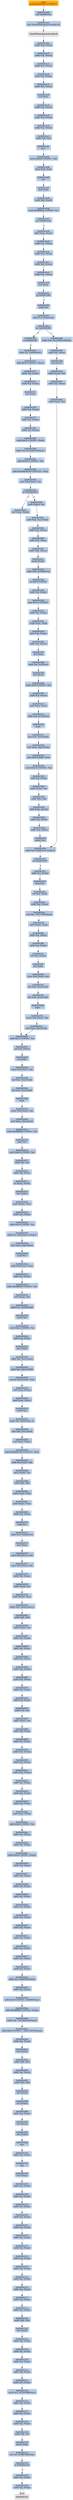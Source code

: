digraph G {
node[shape=rectangle,style=filled,fillcolor=lightsteelblue,color=lightsteelblue]
bgcolor="transparent"
a0x00401eb4pushl_0x40260cUINT32[label="start\npushl $0x40260c<UINT32>",color="lightgrey",fillcolor="orange"];
a0x00401eb9call_0x00401eac[label="0x00401eb9\ncall 0x00401eac"];
a0x00401eacjmp_ThunRTMain_msvbvm60_dll[label="0x00401eac\njmp ThunRTMain@msvbvm60.dll"];
ThunRTMain_msvbvm60_dll[label="ThunRTMain@msvbvm60.dll",color="lightgrey",fillcolor="lightgrey"];
a0x00401ebeaddb_al_eax_[label="0x00401ebe\naddb %al, (%eax)"];
a0x00401ec0addb_al_eax_[label="0x00401ec0\naddb %al, (%eax)"];
a0x00401ec2addb_al_eax_[label="0x00401ec2\naddb %al, (%eax)"];
a0x00401ec4xorb_al_eax_[label="0x00401ec4\nxorb %al, (%eax)"];
a0x00401ec6addb_al_eax_[label="0x00401ec6\naddb %al, (%eax)"];
a0x00401ec8incl_eax[label="0x00401ec8\nincl %eax"];
a0x00401ec9addb_al_eax_[label="0x00401ec9\naddb %al, (%eax)"];
a0x00401ecbaddb_al_eax_[label="0x00401ecb\naddb %al, (%eax)"];
a0x00401ecdaddb_al_eax_[label="0x00401ecd\naddb %al, (%eax)"];
a0x00401ecfaddb_dl_ah[label="0x00401ecf\naddb %dl, %ah"];
a0x00401ed1int3_[label="0x00401ed1\nint3 "];
a0x00401ed2movb_0x49UINT8_dh[label="0x00401ed2\nmovb $0x49<UINT8>, %dh"];
a0x00401ed4fmul_st0_st0[label="0x00401ed4\nfmul %st0, %st0"];
a0x00401ed6std_[label="0x00401ed6\nstd "];
a0x00401ed7decl_ebx[label="0x00401ed7\ndecl %ebx"];
a0x00401ed8testb_bl_edi_[label="0x00401ed8\ntestb %bl, (%edi)"];
a0x00401edamovb_0xffffffcbUINT8_cl[label="0x00401eda\nmovb $0xffffffcb<UINT8>, %cl"];
a0x00401edcjae_0x00401ee6[label="0x00401edc\njae 0x00401ee6"];
a0x00401ee6addl_eax_eax_[label="0x00401ee6\naddl %eax, (%eax)"];
a0x00401ee8addb_al_eax_[label="0x00401ee8\naddb %al, (%eax)"];
a0x00401eeaaddb_al_eax_[label="0x00401eea\naddb %al, (%eax)"];
a0x00401eecaddb_al_eax_[label="0x00401eec\naddb %al, (%eax)"];
a0x00401eeeaddb_al_eax_[label="0x00401eee\naddb %al, (%eax)"];
a0x00401ef0incl_ebx[label="0x00401ef0\nincl %ebx"];
a0x00401ef1jp_0x00401f66[label="0x00401ef1\njp 0x00401f66"];
a0x00401f66popl_es[label="0x00401f66\npopl %es"];
a0x00401f67addb_cl_0x6aeax_[label="0x00401f67\naddb %cl, 0x6a(%eax)"];
a0x00401f6ajns_0x00401fd0[label="0x00401f6a\njns 0x00401fd0"];
a0x00401f6cje_0x00401fd5[label="0x00401f6c\nje 0x00401fd5"];
a0x00401fd0addb_ch_0x120fd21beax_[label="0x00401fd0\naddb %ch, 0x120fd21b(%eax)"];
a0x00401fd6addb_al_eax_[label="0x00401fd6\naddb %al, (%eax)"];
a0x00401fd8incl_ecx_[label="0x00401fd8\nincl (%ecx)"];
a0x00401fdasbbb_eax__al[label="0x00401fda\nsbbb (%eax), %al"];
a0x00401fdcaddb_al_eax_[label="0x00401fdc\naddb %al, (%eax)"];
a0x00401fdeaddb_esi__al[label="0x00401fde\naddb (%esi), %al"];
a0x00401fe0addb_dl_0x6decxebp2_[label="0x00401fe0\naddb %dl, 0x6d(%ecx,%ebp,2)"];
a0x00401fe4jb_0x00402018[label="0x00401fe4\njb 0x00402018"];
a0x00401fe7addb_cl_ebx_[label="0x00401fe7\naddb %cl, (%ebx)"];
a0x00401fe9popl_es[label="0x00401fe9\npopl %es"];
a0x00401feaorb_al_edi_[label="0x00401fea\norb %al, (%edi)"];
a0x00401fecaddb_al_eax_[label="0x00401fec\naddb %al, (%eax)"];
a0x00401feeorb_bl__16777203eax_[label="0x00401fee\norb %bl, -16777203(%eax)"];
a0x00401ff4addl_edx__ebp[label="0x00401ff4\naddl (%edx), %ebp"];
a0x00401ff6addb_al_eax_[label="0x00401ff6\naddb %al, (%eax)"];
a0x00401ff8addb_al_ebx_[label="0x00401ff8\naddb %al, (%ebx)"];
a0x00401ffaorb_al_eax_[label="0x00401ffa\norb %al, (%eax)"];
a0x00401ffcincl_ebx[label="0x00401ffc\nincl %ebx"];
a0x00401ffdoutsl_ds_esi__dx[label="0x00401ffd\noutsl %ds:(%esi), %dx"];
a0x00401ffeinsl_dx_es_edi_[label="0x00401ffe\ninsl %dx, %es:(%edi)"];
a0x00401fffinsl_dx_es_edi_[label="0x00401fff\ninsl %dx, %es:(%edi)"];
a0x00402000popa_[label="0x00402000\npopa "];
a0x00402001outsb_ds_esi__dx[label="0x00402001\noutsb %ds:(%esi), %dx"];
a0x00402002xorl_eax_fs_eax_[label="0x00402002\nxorl %eax, %fs:(%eax)"];
a0x00402005addb_0x1UINT8_al[label="0x00402005\naddb $0x1<UINT8>, %al"];
a0x00402007orb_al_eax_[label="0x00402007\norb %al, (%eax)"];
a0x00402009incl_ebx[label="0x00402009\nincl %ebx"];
a0x0040200aoutsl_ds_esi__dx[label="0x0040200a\noutsl %ds:(%esi), %dx"];
a0x0040200binsl_dx_es_edi_[label="0x0040200b\ninsl %dx, %es:(%edi)"];
a0x0040200cinsl_dx_es_edi_[label="0x0040200c\ninsl %dx, %es:(%edi)"];
a0x0040200dpopa_[label="0x0040200d\npopa "];
a0x0040200eoutsb_ds_esi__dx[label="0x0040200e\noutsb %ds:(%esi), %dx"];
a0x0040200fxorl_eax_fs_eax_[label="0x0040200f\nxorl %eax, %fs:(%eax)"];
a0x00402012addb_0xffffff80UINT8_al[label="0x00402012\naddb $0xffffff80<UINT8>, %al"];
a0x00402014popl_es[label="0x00402014\npopl %es"];
a0x00402015movb_0x4UINT8_al[label="0x00402015\nmovb $0x4<UINT8>, %al"];
a0x00402017addb_bl_al[label="0x00402017\naddb %bl, %al"];
a0x0040201aaddb_dl_ecx_[label="0x0040201a\naddb %dl, (%ecx)"];
a0x0040201corl_eax_eax_[label="0x0040201c\norl %eax, (%eax)"];
a0x0040201eincl_ebx_[label="0x0040201e\nincl (%ebx)"];
a0x00402020andl_eax__eax[label="0x00402020\nandl (%eax), %eax"];
a0x00402022addb_al_eax_[label="0x00402022\naddb %al, (%eax)"];
a0x00402024addb_0x5UINT8_al[label="0x00402024\naddb $0x5<UINT8>, %al"];
a0x00402026addb_cl_0x6eecxebp2_[label="0x00402026\naddb %cl, 0x6e(%ecx,%ebp,2)"];
a0x0040202axorl_eax_gs_eax_[label="0x0040202a\nxorl %eax, %gs:(%eax)"];
a0x0040202dpopl_ss[label="0x0040202d\npopl %ss"];
a0x0040202eaddl_0xbeax__eax[label="0x0040202e\naddl 0xb(%eax), %eax"];
a0x00402031addb_al_eax_[label="0x00402031\naddb %al, (%eax)"];
a0x00402033addb_0xffffffc8UINT8_al[label="0x00402033\naddb $0xffffffc8<UINT8>, %al"];
a0x00402035orb_eax__al[label="0x00402035\norb (%eax), %al"];
a0x00402037addb_al_0x00000e88[label="0x00402037\naddb %al, 0x00000e88"];
a0x0040203dpushl_es[label="0x0040203d\npushl %es"];
a0x0040203etestb_0xcUINT8_al[label="0x0040203e\ntestb $0xc<UINT8>, %al"];
a0x00402040addb_al_eax_[label="0x00402040\naddb %al, (%eax)"];
a0x00402042incl_ebx_[label="0x00402042\nincl (%ebx)"];
a0x00402044addb_al_es_eax_[label="0x00402044\naddb %al, %es:(%eax)"];
a0x00402047addb_al_0x614c0006[label="0x00402047\naddb %al, 0x614c0006"];
a0x0040204dboundl_0x6cebp__esp[label="0x0040204d\nboundl 0x6c(%ebp), %esp"];
a0x00402050xorl_eax_eax_[label="0x00402050\nxorl %eax, (%eax)"];
a0x00402052addl_eax_ecx_[label="0x00402052\naddl %eax, (%ecx)"];
a0x00402054pushl_es[label="0x00402054\npushl %es"];
a0x00402055addb_cl_0x62ecx2_[label="0x00402055\naddb %cl, 0x62(%ecx,,2)"];
a0x00402059insb_dx_es_edi_[label="0x00402059\ninsb %dx, %es:(%edi)"];
a0x0040205bxorl_eax_eax_[label="0x0040205b\nxorl %eax, (%eax)"];
a0x0040205daddl_0x9d80ca8UINT32_eax[label="0x0040205d\naddl $0x9d80ca8<UINT32>, %eax"];
a0x00402062addb_0x1edi__dh[label="0x00402062\naddb 0x1(%edi), %dh"];
a0x00402066adcb_edx__cl[label="0x00402066\nadcb (%edx), %cl"];
a0x00402068addb_bh_bh[label="0x00402068\naddb %bh, %bh"];
a0x0040206aaddl_edi__esp[label="0x0040206a\naddl (%edi), %esp"];
a0x0040206caddl_eax__eax[label="0x0040206c\naddl (%eax), %eax"];
a0x0040206eaddb_al_esi_[label="0x0040206e\naddb %al, (%esi)"];
a0x00402070popl_es[label="0x00402070\npopl %es"];
a0x00402071addb_ch_0x6decx_[label="0x00402071\naddb %ch, 0x6d(%ecx)"];
a0x00402074decl_esp[label="0x00402074\ndecl %esp"];
a0x00402076outsl_ds_esi__dx[label="0x00402076\noutsl %ds:(%esi), %dx"];
a0x00402077outsl_ds_esi__dx[label="0x00402077\noutsl %ds:(%esi), %dx"];
a0x00402079addb_bl_eax_[label="0x00402079\naddb %bl, (%eax)"];
a0x0040207baddb_esi__al[label="0x0040207b\naddb (%esi), %al"];
a0x0040207daddl_eax__eax[label="0x0040207d\naddl (%eax), %eax"];
a0x0040207faddb_ch_espesi2_[label="0x0040207f\naddb %ch, (%esp,%esi,2)"];
a0x00402083addb_bh_dh[label="0x00402083\naddb %bh, %dh"];
a0x00402085addb_eax__al[label="0x00402085\naddb (%eax), %al"];
a0x00402087addb_al_eax_[label="0x00402087\naddb %al, (%eax)"];
a0x00402089addb_al_ecx_[label="0x00402089\naddb %al, (%ecx)"];
a0x0040208baddb_al_ecx_[label="0x0040208b\naddb %al, (%ecx)"];
a0x0040208daddb_ah_eax_[label="0x0040208d\naddb %ah, (%eax)"];
a0x0040208fandb_dl_eax_[label="0x0040208f\nandb %dl, (%eax)"];
a0x00402091addb_al_eax_[label="0x00402091\naddb %al, (%eax)"];
a0x00402093addb_al_eax_[label="0x00402093\naddb %al, (%eax)"];
a0x00402095addb_ch_al[label="0x00402095\naddb %ch, %al"];
a0x00402097addb_eax__al[label="0x00402097\naddb (%eax), %al"];
a0x00402099addb_dl_esi_[label="0x00402099\naddb %dl, (%esi)"];
a0x0040209baddb_al_eax_[label="0x0040209b\naddb %al, (%eax)"];
a0x0040209daddb_ch_eax_[label="0x0040209d\naddb %ch, (%eax)"];
a0x0040209faddb_al_eax_[label="0x0040209f\naddb %al, (%eax)"];
a0x004020a1addb_ah_eax_[label="0x004020a1\naddb %ah, (%eax)"];
a0x004020a3addb_al_eax_[label="0x004020a3\naddb %al, (%eax)"];
a0x004020a5addb_al_eax_[label="0x004020a5\naddb %al, (%eax)"];
a0x004020a8addb_al_eax_[label="0x004020a8\naddb %al, (%eax)"];
a0x004020aaaddl_eax_eax_[label="0x004020aa\naddl %eax, (%eax)"];
a0x004020acaddb_0x0UINT8_al[label="0x004020ac\naddb $0x0<UINT8>, %al"];
a0x004020aeaddb_al_eax_[label="0x004020ae\naddb %al, (%eax)"];
a0x004020b0addb_al_eax_[label="0x004020b0\naddb %al, (%eax)"];
a0x004020b2addb_0x0UINT8_edx_[label="0x004020b2\naddb $0x0<UINT8>, (%edx)"];
a0x004020b5addb_al_eax_[label="0x004020b5\naddb %al, (%eax)"];
a0x004020b7addb_al_eax_[label="0x004020b7\naddb %al, (%eax)"];
a0x004020b9addb_al_eax_[label="0x004020b9\naddb %al, (%eax)"];
a0x004020bbaddb_al_eax_[label="0x004020bb\naddb %al, (%eax)"];
a0x004020bdaddb_al_eax_[label="0x004020bd\naddb %al, (%eax)"];
a0x004020bfaddb_al_eax_[label="0x004020bf\naddb %al, (%eax)"];
a0x004020c1addb_al_eax_[label="0x004020c1\naddb %al, (%eax)"];
a0x004020c3addb_al_eax_[label="0x004020c3\naddb %al, (%eax)"];
a0x004020c5addb_al_eax_[label="0x004020c5\naddb %al, (%eax)"];
a0x004020c7addb_al_eax_[label="0x004020c7\naddb %al, (%eax)"];
a0x004020c9addb_al_eax_[label="0x004020c9\naddb %al, (%eax)"];
a0x004020cbaddb_al_0x800000eax_[label="0x004020cb\naddb %al, 0x800000(%eax)"];
a0x004020d1addb_al_eax_[label="0x004020d1\naddb %al, (%eax)"];
a0x004020d3addb_0x0UINT8_0x8000eax_[label="0x004020d3\naddb $0x0<UINT8>, 0x8000(%eax)"];
a0x004020daaddb_0xffffff80UINT8_eax_[label="0x004020da\naddb $0xffffff80<UINT8>, (%eax)"];
a0x004020ddaddb_al__2147483520eax_[label="0x004020dd\naddb %al, -2147483520(%eax)"];
a0x004020e3addb_0x0UINT8__1061109760eax_[label="0x004020e3\naddb $0x0<UINT8>, -1061109760(%eax)"];
a0x004020eaaddb_al_eax_[label="0x004020ea\naddb %al, (%eax)"];
a0x004020ecincl_eax_[label="0x004020ec\nincl (%eax)"];
a0x004020eeaddb_bh_bh[label="0x004020ee\naddb %bh, %bh"];
a0x004020f0addb_al_eax_[label="0x004020f0\naddb %al, (%eax)"];
a0x004020f2addb_bh_bh[label="0x004020f2\naddb %bh, %bh"];
a0x004020f4incl_eax_[label="0x004020f4\nincl (%eax)"];
a0x004020f6incl_eax_[label="0x004020f6\nincl (%eax)"];
a0x004020f8addb_al_eax_[label="0x004020f8\naddb %al, (%eax)"];
a0x004020faincl_eax_[label="0x004020fa\nincl (%eax)"];
a0x004020fcincl_eax_[label="0x004020fc\nincl (%eax)"];
a0x004020fenop_[label="0x004020fe\nnop "];
a0x00402100addb_al_eax_[label="0x00402100\naddb %al, (%eax)"];
a0x00402102nop_[label="0x00402102\nnop "];
a0x00402104incl_eax_[label="0x00402104\nincl (%eax)"];
a0x00402106addb_al_eax_[label="0x00402106\naddb %al, (%eax)"];
a0x00402108addb_al_eax_[label="0x00402108\naddb %al, (%eax)"];
a0x0040210aaddb_al_eax_[label="0x0040210a\naddb %al, (%eax)"];
a0x0040210caddb_al_eax_[label="0x0040210c\naddb %al, (%eax)"];
a0x0040210eaddb_al_eax_[label="0x0040210e\naddb %al, (%eax)"];
a0x00402110addb_al_eax_[label="0x00402110\naddb %al, (%eax)"];
a0x00402112addb_al_eax_[label="0x00402112\naddb %al, (%eax)"];
a0x00402114addb_al_eax_[label="0x00402114\naddb %al, (%eax)"];
a0x00402116addb_al_eax_[label="0x00402116\naddb %al, (%eax)"];
a0x00402118addb_al_eax_[label="0x00402118\naddb %al, (%eax)"];
a0x0040211aaddb_al_eax_[label="0x0040211a\naddb %al, (%eax)"];
a0x0040211caddb_al_eax_[label="0x0040211c\naddb %al, (%eax)"];
a0x0040211eaddb_al_eax_[label="0x0040211e\naddb %al, (%eax)"];
a0x00402120addb_bh_bh[label="0x00402120\naddb %bh, %bh"];
a0x00402122incl_edi_[label="0x00402122\nincl (%edi)"];
a0x00402124addb_al_eax_[label="0x00402124\naddb %al, (%eax)"];
a0x00402126addb_al_eax_[label="0x00402126\naddb %al, (%eax)"];
a0x00402128addb_al_eax_[label="0x00402128\naddb %al, (%eax)"];
a0x0040212aaddb_al_eax_[label="0x0040212a\naddb %al, (%eax)"];
a0x0040212caddb_dl_eax_[label="0x0040212c\naddb %dl, (%eax)"];
a0x0040212fmovb_cl_0x7007ffffeax_[label="0x0040212f\nmovb %cl, 0x7007ffff(%eax)"];
a0x00402135addb_al_eax_[label="0x00402135\naddb %al, (%eax)"];
a0x00402137addb_al_eax_[label="0x00402137\naddb %al, (%eax)"];
a0x00402139addb_al_eax_[label="0x00402139\naddb %al, (%eax)"];
a0x0040213baddb_dl_al[label="0x0040213b\naddb %dl, %al"];
a0x0040213dpushl_ebp[label="0x0040213d\npushl %ebp"];
a0x0040213eorb_cl_0x7ff8788eax_[label="0x0040213e\norb %cl, 0x7ff8788(%eax)"];
a0x00402144ja_0x00402146[label="0x00402144\nja 0x00402146"];
a0x00402146addb_al_eax_[label="0x00402146\naddb %al, (%eax)"];
a0x00402148addb_al_eax_[label="0x00402148\naddb %al, (%eax)"];
a0x0040214a[label="0x0040214a",color="lightgrey",fillcolor="lightgrey"];
a0x00401f6eaddb_cl_0x00000503[label="0x00401f6e\naddb %cl, 0x00000503"];
a0x00401f75sbbb_0x0UINT8_ecx_[label="0x00401f75\nsbbb $0x0<UINT8>, (%ecx)"];
a0x00401f78addb_al_eax_[label="0x00401f78\naddb %al, (%eax)"];
a0x00401f7aaddb_al_eax_[label="0x00401f7a\naddb %al, (%eax)"];
a0x00401f7cincl_eax[label="0x00401f7c\nincl %eax"];
a0x00401f7daddb_al_eax_[label="0x00401f7d\naddb %al, (%eax)"];
a0x00401f7faddb_al_eax_[label="0x00401f7f\naddb %al, (%eax)"];
a0x00401f81addb_al_eax_[label="0x00401f81\naddb %al, (%eax)"];
a0x00401f83cmpb_0x0UINT8_edi_[label="0x00401f83\ncmpb $0x0<UINT8>, (%edi)"];
a0x00401f86addb_al_0x1b00633feax_[label="0x00401f86\naddb %al, 0x1b00633f(%eax)"];
a0x00401f8caddb_0x22UINT8_al[label="0x00401f8c\naddb $0x22<UINT8>, %al"];
a0x00401f8eaddl_0x46000524UINT32_eax[label="0x00401f8e\naddl $0x46000524<UINT32>, %eax"];
a0x00401f93outsl_ds_esi__dx[label="0x00401f93\noutsl %ds:(%esi), %dx"];
a0x00401f94jb_0x00402003[label="0x00401f94\njb 0x00402003"];
a0x00401f96xorb_eax__al[label="0x00401f96\nxorb (%eax), %al"];
a0x00402003xorl_eax_eax_[label="0x00402003\nxorl %eax, (%eax)"];
a0x0040214a[label="0x0040214a",color="lightgrey",fillcolor="lightgrey"];
a0x00401f98addb_ah_es_edi_[label="0x00401f98\naddb %ah, %es:(%edi)"];
a0x00401f9baddb_ch_eax_[label="0x00401f9b\naddb %ch, (%eax)"];
a0x00401f9daddb_ch_esi_[label="0x00401f9d\naddb %ch, (%esi)"];
a0x00401f9faddb_dh_ecx_[label="0x00401f9f\naddb %dh, (%ecx)"];
a0x00401fa1pushl_edx_[label="0x00401fa1\npushl (%edx)"];
a0x00401fa3addb_dh_0x0000014a[label="0x00401fa3\naddb %dh, 0x0000014a"];
a0x00401fa9int_0x5UINT8[label="0x00401fa9\nint $0x5<UINT8>"];
a0x00401fabaddb_al_eax_[label="0x00401fab\naddb %al, (%eax)"];
a0x00401fadaam_0x1cUINT8[label="0x00401fad\naam $0x1c<UINT8>"];
a0x00401fafaddb_al_eax_[label="0x00401faf\naddb %al, (%eax)"];
a0x00401fb1xchgl_eax_ebp[label="0x00401fb1\nxchgl %eax, %ebp"];
a0x00401fb2adcb_al_eax_[label="0x00401fb2\nadcb %al, (%eax)"];
a0x00401fb4addb_al_ecx_[label="0x00401fb4\naddb %al, (%ecx)"];
a0x00401fb7incl_esp[label="0x00401fb7\nincl %esp"];
a0x00401fb8addb_al_0x2esi_[label="0x00401fb8\naddb %al, 0x2(%esi)"];
a0x00401fbbincl_ecx_[label="0x00401fbb\nincl (%ecx)"];
a0x00401fbdsbbb_0x0UINT8_al[label="0x00401fbd\nsbbb $0x0<UINT8>, %al"];
a0x00401fbfaddb_al_eax_[label="0x00401fbf\naddb %al, (%eax)"];
a0x00401fc1addl_eax_esi_[label="0x00401fc1\naddl %eax, (%esi)"];
a0x00401fc3addb_al_0x72esi_[label="0x00401fc3\naddb %al, 0x72(%esi)"];
a0x00401fc6popa_[label="0x00401fc6\npopa "];
a0x00401fc7insl_dx_es_edi_[label="0x00401fc7\ninsl %dx, %es:(%edi)"];
a0x00401fc8xorl_eax_gs_eax_[label="0x00401fc8\nxorl %eax, %gs:(%eax)"];
a0x00401fcbaddl_0x003c0096_eax[label="0x00401fcb\naddl 0x003c0096, %eax"];
a0x00401fd1testb_0x1bUINT8_al[label="0x00401fd1\ntestb $0x1b<UINT8>, %al"];
a0x00401fd3rorb_cl_edi_[label="0x00401fd3\nrorb %cl, (%edi)"];
a0x00401fd5adcb_eax__al[label="0x00401fd5\nadcb (%eax), %al"];
a0x00401fd7addb_bh_bh[label="0x00401fd7\naddb %bh, %bh"];
a0x00401fd9addl_ebx_edx_[label="0x00401fd9\naddl %ebx, (%edx)"];
a0x00401fdbaddb_al_eax_[label="0x00401fdb\naddb %al, (%eax)"];
a0x00401fddaddb_al_edx_[label="0x00401fdd\naddb %al, (%edx)"];
a0x00401fdfpushl_es[label="0x00401fdf\npushl %es"];
a0x0040214a[label="0x0040214a",color="lightgrey",fillcolor="lightgrey"];
a0x00401eb4pushl_0x40260cUINT32 -> a0x00401eb9call_0x00401eac [color="#000000"];
a0x00401eb9call_0x00401eac -> a0x00401eacjmp_ThunRTMain_msvbvm60_dll [color="#000000"];
a0x00401eacjmp_ThunRTMain_msvbvm60_dll -> ThunRTMain_msvbvm60_dll [color="#000000"];
ThunRTMain_msvbvm60_dll -> a0x00401ebeaddb_al_eax_ [color="#000000"];
a0x00401ebeaddb_al_eax_ -> a0x00401ec0addb_al_eax_ [color="#000000"];
a0x00401ec0addb_al_eax_ -> a0x00401ec2addb_al_eax_ [color="#000000"];
a0x00401ec2addb_al_eax_ -> a0x00401ec4xorb_al_eax_ [color="#000000"];
a0x00401ec4xorb_al_eax_ -> a0x00401ec6addb_al_eax_ [color="#000000"];
a0x00401ec6addb_al_eax_ -> a0x00401ec8incl_eax [color="#000000"];
a0x00401ec8incl_eax -> a0x00401ec9addb_al_eax_ [color="#000000"];
a0x00401ec9addb_al_eax_ -> a0x00401ecbaddb_al_eax_ [color="#000000"];
a0x00401ecbaddb_al_eax_ -> a0x00401ecdaddb_al_eax_ [color="#000000"];
a0x00401ecdaddb_al_eax_ -> a0x00401ecfaddb_dl_ah [color="#000000"];
a0x00401ecfaddb_dl_ah -> a0x00401ed1int3_ [color="#000000"];
a0x00401ed1int3_ -> a0x00401ed2movb_0x49UINT8_dh [color="#000000"];
a0x00401ed2movb_0x49UINT8_dh -> a0x00401ed4fmul_st0_st0 [color="#000000"];
a0x00401ed4fmul_st0_st0 -> a0x00401ed6std_ [color="#000000"];
a0x00401ed6std_ -> a0x00401ed7decl_ebx [color="#000000"];
a0x00401ed7decl_ebx -> a0x00401ed8testb_bl_edi_ [color="#000000"];
a0x00401ed8testb_bl_edi_ -> a0x00401edamovb_0xffffffcbUINT8_cl [color="#000000"];
a0x00401edamovb_0xffffffcbUINT8_cl -> a0x00401edcjae_0x00401ee6 [color="#000000"];
a0x00401edcjae_0x00401ee6 -> a0x00401ee6addl_eax_eax_ [color="#000000",label="T"];
a0x00401ee6addl_eax_eax_ -> a0x00401ee8addb_al_eax_ [color="#000000"];
a0x00401ee8addb_al_eax_ -> a0x00401eeaaddb_al_eax_ [color="#000000"];
a0x00401eeaaddb_al_eax_ -> a0x00401eecaddb_al_eax_ [color="#000000"];
a0x00401eecaddb_al_eax_ -> a0x00401eeeaddb_al_eax_ [color="#000000"];
a0x00401eeeaddb_al_eax_ -> a0x00401ef0incl_ebx [color="#000000"];
a0x00401ef0incl_ebx -> a0x00401ef1jp_0x00401f66 [color="#000000"];
a0x00401ef1jp_0x00401f66 -> a0x00401f66popl_es [color="#000000",label="T"];
a0x00401f66popl_es -> a0x00401f67addb_cl_0x6aeax_ [color="#000000"];
a0x00401f67addb_cl_0x6aeax_ -> a0x00401f6ajns_0x00401fd0 [color="#000000"];
a0x00401f6ajns_0x00401fd0 -> a0x00401f6cje_0x00401fd5 [color="#000000",label="F"];
a0x00401f6ajns_0x00401fd0 -> a0x00401fd0addb_ch_0x120fd21beax_ [color="#000000",label="T"];
a0x00401fd0addb_ch_0x120fd21beax_ -> a0x00401fd6addb_al_eax_ [color="#000000"];
a0x00401fd6addb_al_eax_ -> a0x00401fd8incl_ecx_ [color="#000000"];
a0x00401fd8incl_ecx_ -> a0x00401fdasbbb_eax__al [color="#000000"];
a0x00401fdasbbb_eax__al -> a0x00401fdcaddb_al_eax_ [color="#000000"];
a0x00401fdcaddb_al_eax_ -> a0x00401fdeaddb_esi__al [color="#000000"];
a0x00401fdeaddb_esi__al -> a0x00401fe0addb_dl_0x6decxebp2_ [color="#000000"];
a0x00401fe0addb_dl_0x6decxebp2_ -> a0x00401fe4jb_0x00402018 [color="#000000"];
a0x00401fe4jb_0x00402018 -> a0x00401fe7addb_cl_ebx_ [color="#000000",label="F"];
a0x00401fe7addb_cl_ebx_ -> a0x00401fe9popl_es [color="#000000"];
a0x00401fe9popl_es -> a0x00401feaorb_al_edi_ [color="#000000"];
a0x00401feaorb_al_edi_ -> a0x00401fecaddb_al_eax_ [color="#000000"];
a0x00401fecaddb_al_eax_ -> a0x00401feeorb_bl__16777203eax_ [color="#000000"];
a0x00401feeorb_bl__16777203eax_ -> a0x00401ff4addl_edx__ebp [color="#000000"];
a0x00401ff4addl_edx__ebp -> a0x00401ff6addb_al_eax_ [color="#000000"];
a0x00401ff6addb_al_eax_ -> a0x00401ff8addb_al_ebx_ [color="#000000"];
a0x00401ff8addb_al_ebx_ -> a0x00401ffaorb_al_eax_ [color="#000000"];
a0x00401ffaorb_al_eax_ -> a0x00401ffcincl_ebx [color="#000000"];
a0x00401ffcincl_ebx -> a0x00401ffdoutsl_ds_esi__dx [color="#000000"];
a0x00401ffdoutsl_ds_esi__dx -> a0x00401ffeinsl_dx_es_edi_ [color="#000000"];
a0x00401ffeinsl_dx_es_edi_ -> a0x00401fffinsl_dx_es_edi_ [color="#000000"];
a0x00401fffinsl_dx_es_edi_ -> a0x00402000popa_ [color="#000000"];
a0x00402000popa_ -> a0x00402001outsb_ds_esi__dx [color="#000000"];
a0x00402001outsb_ds_esi__dx -> a0x00402002xorl_eax_fs_eax_ [color="#000000"];
a0x00402002xorl_eax_fs_eax_ -> a0x00402005addb_0x1UINT8_al [color="#000000"];
a0x00402005addb_0x1UINT8_al -> a0x00402007orb_al_eax_ [color="#000000"];
a0x00402007orb_al_eax_ -> a0x00402009incl_ebx [color="#000000"];
a0x00402009incl_ebx -> a0x0040200aoutsl_ds_esi__dx [color="#000000"];
a0x0040200aoutsl_ds_esi__dx -> a0x0040200binsl_dx_es_edi_ [color="#000000"];
a0x0040200binsl_dx_es_edi_ -> a0x0040200cinsl_dx_es_edi_ [color="#000000"];
a0x0040200cinsl_dx_es_edi_ -> a0x0040200dpopa_ [color="#000000"];
a0x0040200dpopa_ -> a0x0040200eoutsb_ds_esi__dx [color="#000000"];
a0x0040200eoutsb_ds_esi__dx -> a0x0040200fxorl_eax_fs_eax_ [color="#000000"];
a0x0040200fxorl_eax_fs_eax_ -> a0x00402012addb_0xffffff80UINT8_al [color="#000000"];
a0x00402012addb_0xffffff80UINT8_al -> a0x00402014popl_es [color="#000000"];
a0x00402014popl_es -> a0x00402015movb_0x4UINT8_al [color="#000000"];
a0x00402015movb_0x4UINT8_al -> a0x00402017addb_bl_al [color="#000000"];
a0x00402017addb_bl_al -> a0x0040201aaddb_dl_ecx_ [color="#000000"];
a0x0040201aaddb_dl_ecx_ -> a0x0040201corl_eax_eax_ [color="#000000"];
a0x0040201corl_eax_eax_ -> a0x0040201eincl_ebx_ [color="#000000"];
a0x0040201eincl_ebx_ -> a0x00402020andl_eax__eax [color="#000000"];
a0x00402020andl_eax__eax -> a0x00402022addb_al_eax_ [color="#000000"];
a0x00402022addb_al_eax_ -> a0x00402024addb_0x5UINT8_al [color="#000000"];
a0x00402024addb_0x5UINT8_al -> a0x00402026addb_cl_0x6eecxebp2_ [color="#000000"];
a0x00402026addb_cl_0x6eecxebp2_ -> a0x0040202axorl_eax_gs_eax_ [color="#000000"];
a0x0040202axorl_eax_gs_eax_ -> a0x0040202dpopl_ss [color="#000000"];
a0x0040202dpopl_ss -> a0x0040202eaddl_0xbeax__eax [color="#000000"];
a0x0040202eaddl_0xbeax__eax -> a0x00402031addb_al_eax_ [color="#000000"];
a0x00402031addb_al_eax_ -> a0x00402033addb_0xffffffc8UINT8_al [color="#000000"];
a0x00402033addb_0xffffffc8UINT8_al -> a0x00402035orb_eax__al [color="#000000"];
a0x00402035orb_eax__al -> a0x00402037addb_al_0x00000e88 [color="#000000"];
a0x00402037addb_al_0x00000e88 -> a0x0040203dpushl_es [color="#000000"];
a0x0040203dpushl_es -> a0x0040203etestb_0xcUINT8_al [color="#000000"];
a0x0040203etestb_0xcUINT8_al -> a0x00402040addb_al_eax_ [color="#000000"];
a0x00402040addb_al_eax_ -> a0x00402042incl_ebx_ [color="#000000"];
a0x00402042incl_ebx_ -> a0x00402044addb_al_es_eax_ [color="#000000"];
a0x00402044addb_al_es_eax_ -> a0x00402047addb_al_0x614c0006 [color="#000000"];
a0x00402047addb_al_0x614c0006 -> a0x0040204dboundl_0x6cebp__esp [color="#000000"];
a0x0040204dboundl_0x6cebp__esp -> a0x00402050xorl_eax_eax_ [color="#000000"];
a0x00402050xorl_eax_eax_ -> a0x00402052addl_eax_ecx_ [color="#000000"];
a0x00402052addl_eax_ecx_ -> a0x00402054pushl_es [color="#000000"];
a0x00402054pushl_es -> a0x00402055addb_cl_0x62ecx2_ [color="#000000"];
a0x00402055addb_cl_0x62ecx2_ -> a0x00402059insb_dx_es_edi_ [color="#000000"];
a0x00402059insb_dx_es_edi_ -> a0x0040205bxorl_eax_eax_ [color="#000000"];
a0x0040205bxorl_eax_eax_ -> a0x0040205daddl_0x9d80ca8UINT32_eax [color="#000000"];
a0x0040205daddl_0x9d80ca8UINT32_eax -> a0x00402062addb_0x1edi__dh [color="#000000"];
a0x00402062addb_0x1edi__dh -> a0x00402066adcb_edx__cl [color="#000000"];
a0x00402066adcb_edx__cl -> a0x00402068addb_bh_bh [color="#000000"];
a0x00402068addb_bh_bh -> a0x0040206aaddl_edi__esp [color="#000000"];
a0x0040206aaddl_edi__esp -> a0x0040206caddl_eax__eax [color="#000000"];
a0x0040206caddl_eax__eax -> a0x0040206eaddb_al_esi_ [color="#000000"];
a0x0040206eaddb_al_esi_ -> a0x00402070popl_es [color="#000000"];
a0x00402070popl_es -> a0x00402071addb_ch_0x6decx_ [color="#000000"];
a0x00402071addb_ch_0x6decx_ -> a0x00402074decl_esp [color="#000000"];
a0x00402074decl_esp -> a0x00402076outsl_ds_esi__dx [color="#000000"];
a0x00402076outsl_ds_esi__dx -> a0x00402077outsl_ds_esi__dx [color="#000000"];
a0x00402077outsl_ds_esi__dx -> a0x00402079addb_bl_eax_ [color="#000000"];
a0x00402079addb_bl_eax_ -> a0x0040207baddb_esi__al [color="#000000"];
a0x0040207baddb_esi__al -> a0x0040207daddl_eax__eax [color="#000000"];
a0x0040207daddl_eax__eax -> a0x0040207faddb_ch_espesi2_ [color="#000000"];
a0x0040207faddb_ch_espesi2_ -> a0x00402083addb_bh_dh [color="#000000"];
a0x00402083addb_bh_dh -> a0x00402085addb_eax__al [color="#000000"];
a0x00402085addb_eax__al -> a0x00402087addb_al_eax_ [color="#000000"];
a0x00402087addb_al_eax_ -> a0x00402089addb_al_ecx_ [color="#000000"];
a0x00402089addb_al_ecx_ -> a0x0040208baddb_al_ecx_ [color="#000000"];
a0x0040208baddb_al_ecx_ -> a0x0040208daddb_ah_eax_ [color="#000000"];
a0x0040208daddb_ah_eax_ -> a0x0040208fandb_dl_eax_ [color="#000000"];
a0x0040208fandb_dl_eax_ -> a0x00402091addb_al_eax_ [color="#000000"];
a0x00402091addb_al_eax_ -> a0x00402093addb_al_eax_ [color="#000000"];
a0x00402093addb_al_eax_ -> a0x00402095addb_ch_al [color="#000000"];
a0x00402095addb_ch_al -> a0x00402097addb_eax__al [color="#000000"];
a0x00402097addb_eax__al -> a0x00402099addb_dl_esi_ [color="#000000"];
a0x00402099addb_dl_esi_ -> a0x0040209baddb_al_eax_ [color="#000000"];
a0x0040209baddb_al_eax_ -> a0x0040209daddb_ch_eax_ [color="#000000"];
a0x0040209daddb_ch_eax_ -> a0x0040209faddb_al_eax_ [color="#000000"];
a0x0040209faddb_al_eax_ -> a0x004020a1addb_ah_eax_ [color="#000000"];
a0x004020a1addb_ah_eax_ -> a0x004020a3addb_al_eax_ [color="#000000"];
a0x004020a3addb_al_eax_ -> a0x004020a5addb_al_eax_ [color="#000000"];
a0x004020a5addb_al_eax_ -> a0x004020a8addb_al_eax_ [color="#000000"];
a0x004020a8addb_al_eax_ -> a0x004020aaaddl_eax_eax_ [color="#000000"];
a0x004020aaaddl_eax_eax_ -> a0x004020acaddb_0x0UINT8_al [color="#000000"];
a0x004020acaddb_0x0UINT8_al -> a0x004020aeaddb_al_eax_ [color="#000000"];
a0x004020aeaddb_al_eax_ -> a0x004020b0addb_al_eax_ [color="#000000"];
a0x004020b0addb_al_eax_ -> a0x004020b2addb_0x0UINT8_edx_ [color="#000000"];
a0x004020b2addb_0x0UINT8_edx_ -> a0x004020b5addb_al_eax_ [color="#000000"];
a0x004020b5addb_al_eax_ -> a0x004020b7addb_al_eax_ [color="#000000"];
a0x004020b7addb_al_eax_ -> a0x004020b9addb_al_eax_ [color="#000000"];
a0x004020b9addb_al_eax_ -> a0x004020bbaddb_al_eax_ [color="#000000"];
a0x004020bbaddb_al_eax_ -> a0x004020bdaddb_al_eax_ [color="#000000"];
a0x004020bdaddb_al_eax_ -> a0x004020bfaddb_al_eax_ [color="#000000"];
a0x004020bfaddb_al_eax_ -> a0x004020c1addb_al_eax_ [color="#000000"];
a0x004020c1addb_al_eax_ -> a0x004020c3addb_al_eax_ [color="#000000"];
a0x004020c3addb_al_eax_ -> a0x004020c5addb_al_eax_ [color="#000000"];
a0x004020c5addb_al_eax_ -> a0x004020c7addb_al_eax_ [color="#000000"];
a0x004020c7addb_al_eax_ -> a0x004020c9addb_al_eax_ [color="#000000"];
a0x004020c9addb_al_eax_ -> a0x004020cbaddb_al_0x800000eax_ [color="#000000"];
a0x004020cbaddb_al_0x800000eax_ -> a0x004020d1addb_al_eax_ [color="#000000"];
a0x004020d1addb_al_eax_ -> a0x004020d3addb_0x0UINT8_0x8000eax_ [color="#000000"];
a0x004020d3addb_0x0UINT8_0x8000eax_ -> a0x004020daaddb_0xffffff80UINT8_eax_ [color="#000000"];
a0x004020daaddb_0xffffff80UINT8_eax_ -> a0x004020ddaddb_al__2147483520eax_ [color="#000000"];
a0x004020ddaddb_al__2147483520eax_ -> a0x004020e3addb_0x0UINT8__1061109760eax_ [color="#000000"];
a0x004020e3addb_0x0UINT8__1061109760eax_ -> a0x004020eaaddb_al_eax_ [color="#000000"];
a0x004020eaaddb_al_eax_ -> a0x004020ecincl_eax_ [color="#000000"];
a0x004020ecincl_eax_ -> a0x004020eeaddb_bh_bh [color="#000000"];
a0x004020eeaddb_bh_bh -> a0x004020f0addb_al_eax_ [color="#000000"];
a0x004020f0addb_al_eax_ -> a0x004020f2addb_bh_bh [color="#000000"];
a0x004020f2addb_bh_bh -> a0x004020f4incl_eax_ [color="#000000"];
a0x004020f4incl_eax_ -> a0x004020f6incl_eax_ [color="#000000"];
a0x004020f6incl_eax_ -> a0x004020f8addb_al_eax_ [color="#000000"];
a0x004020f8addb_al_eax_ -> a0x004020faincl_eax_ [color="#000000"];
a0x004020faincl_eax_ -> a0x004020fcincl_eax_ [color="#000000"];
a0x004020fcincl_eax_ -> a0x004020fenop_ [color="#000000"];
a0x004020fenop_ -> a0x00402100addb_al_eax_ [color="#000000"];
a0x00402100addb_al_eax_ -> a0x00402102nop_ [color="#000000"];
a0x00402102nop_ -> a0x00402104incl_eax_ [color="#000000"];
a0x00402104incl_eax_ -> a0x00402106addb_al_eax_ [color="#000000"];
a0x00402106addb_al_eax_ -> a0x00402108addb_al_eax_ [color="#000000"];
a0x00402108addb_al_eax_ -> a0x0040210aaddb_al_eax_ [color="#000000"];
a0x0040210aaddb_al_eax_ -> a0x0040210caddb_al_eax_ [color="#000000"];
a0x0040210caddb_al_eax_ -> a0x0040210eaddb_al_eax_ [color="#000000"];
a0x0040210eaddb_al_eax_ -> a0x00402110addb_al_eax_ [color="#000000"];
a0x00402110addb_al_eax_ -> a0x00402112addb_al_eax_ [color="#000000"];
a0x00402112addb_al_eax_ -> a0x00402114addb_al_eax_ [color="#000000"];
a0x00402114addb_al_eax_ -> a0x00402116addb_al_eax_ [color="#000000"];
a0x00402116addb_al_eax_ -> a0x00402118addb_al_eax_ [color="#000000"];
a0x00402118addb_al_eax_ -> a0x0040211aaddb_al_eax_ [color="#000000"];
a0x0040211aaddb_al_eax_ -> a0x0040211caddb_al_eax_ [color="#000000"];
a0x0040211caddb_al_eax_ -> a0x0040211eaddb_al_eax_ [color="#000000"];
a0x0040211eaddb_al_eax_ -> a0x00402120addb_bh_bh [color="#000000"];
a0x00402120addb_bh_bh -> a0x00402122incl_edi_ [color="#000000"];
a0x00402122incl_edi_ -> a0x00402124addb_al_eax_ [color="#000000"];
a0x00402124addb_al_eax_ -> a0x00402126addb_al_eax_ [color="#000000"];
a0x00402126addb_al_eax_ -> a0x00402128addb_al_eax_ [color="#000000"];
a0x00402128addb_al_eax_ -> a0x0040212aaddb_al_eax_ [color="#000000"];
a0x0040212aaddb_al_eax_ -> a0x0040212caddb_dl_eax_ [color="#000000"];
a0x0040212caddb_dl_eax_ -> a0x0040212fmovb_cl_0x7007ffffeax_ [color="#000000"];
a0x0040212fmovb_cl_0x7007ffffeax_ -> a0x00402135addb_al_eax_ [color="#000000"];
a0x00402135addb_al_eax_ -> a0x00402137addb_al_eax_ [color="#000000"];
a0x00402137addb_al_eax_ -> a0x00402139addb_al_eax_ [color="#000000"];
a0x00402139addb_al_eax_ -> a0x0040213baddb_dl_al [color="#000000"];
a0x0040213baddb_dl_al -> a0x0040213dpushl_ebp [color="#000000"];
a0x0040213dpushl_ebp -> a0x0040213eorb_cl_0x7ff8788eax_ [color="#000000"];
a0x0040213eorb_cl_0x7ff8788eax_ -> a0x00402144ja_0x00402146 [color="#000000"];
a0x00402144ja_0x00402146 -> a0x00402146addb_al_eax_ [color="#000000",label="T"];
a0x00402146addb_al_eax_ -> a0x00402148addb_al_eax_ [color="#000000"];
a0x00402148addb_al_eax_ -> a0x0040214a [color="#000000"];
a0x00401f6cje_0x00401fd5 -> a0x00401f6eaddb_cl_0x00000503 [color="#000000",label="F"];
a0x00401f6eaddb_cl_0x00000503 -> a0x00401f75sbbb_0x0UINT8_ecx_ [color="#000000"];
a0x00401f75sbbb_0x0UINT8_ecx_ -> a0x00401f78addb_al_eax_ [color="#000000"];
a0x00401f78addb_al_eax_ -> a0x00401f7aaddb_al_eax_ [color="#000000"];
a0x00401f7aaddb_al_eax_ -> a0x00401f7cincl_eax [color="#000000"];
a0x00401f7cincl_eax -> a0x00401f7daddb_al_eax_ [color="#000000"];
a0x00401f7daddb_al_eax_ -> a0x00401f7faddb_al_eax_ [color="#000000"];
a0x00401f7faddb_al_eax_ -> a0x00401f81addb_al_eax_ [color="#000000"];
a0x00401f81addb_al_eax_ -> a0x00401f83cmpb_0x0UINT8_edi_ [color="#000000"];
a0x00401f83cmpb_0x0UINT8_edi_ -> a0x00401f86addb_al_0x1b00633feax_ [color="#000000"];
a0x00401f86addb_al_0x1b00633feax_ -> a0x00401f8caddb_0x22UINT8_al [color="#000000"];
a0x00401f8caddb_0x22UINT8_al -> a0x00401f8eaddl_0x46000524UINT32_eax [color="#000000"];
a0x00401f8eaddl_0x46000524UINT32_eax -> a0x00401f93outsl_ds_esi__dx [color="#000000"];
a0x00401f93outsl_ds_esi__dx -> a0x00401f94jb_0x00402003 [color="#000000"];
a0x00401f94jb_0x00402003 -> a0x00401f96xorb_eax__al [color="#000000",label="F"];
a0x00401f94jb_0x00402003 -> a0x00402003xorl_eax_eax_ [color="#000000",label="T"];
a0x00402003xorl_eax_eax_ -> a0x00402005addb_0x1UINT8_al [color="#000000"];
a0x00402148addb_al_eax_ -> a0x0040214a [color="#000000"];
a0x00401f96xorb_eax__al -> a0x00401f98addb_ah_es_edi_ [color="#000000"];
a0x00401f98addb_ah_es_edi_ -> a0x00401f9baddb_ch_eax_ [color="#000000"];
a0x00401f9baddb_ch_eax_ -> a0x00401f9daddb_ch_esi_ [color="#000000"];
a0x00401f9daddb_ch_esi_ -> a0x00401f9faddb_dh_ecx_ [color="#000000"];
a0x00401f9faddb_dh_ecx_ -> a0x00401fa1pushl_edx_ [color="#000000"];
a0x00401fa1pushl_edx_ -> a0x00401fa3addb_dh_0x0000014a [color="#000000"];
a0x00401fa3addb_dh_0x0000014a -> a0x00401fa9int_0x5UINT8 [color="#000000"];
a0x00401fa9int_0x5UINT8 -> a0x00401fabaddb_al_eax_ [color="#000000"];
a0x00401fabaddb_al_eax_ -> a0x00401fadaam_0x1cUINT8 [color="#000000"];
a0x00401fadaam_0x1cUINT8 -> a0x00401fafaddb_al_eax_ [color="#000000"];
a0x00401fafaddb_al_eax_ -> a0x00401fb1xchgl_eax_ebp [color="#000000"];
a0x00401fb1xchgl_eax_ebp -> a0x00401fb2adcb_al_eax_ [color="#000000"];
a0x00401fb2adcb_al_eax_ -> a0x00401fb4addb_al_ecx_ [color="#000000"];
a0x00401fb4addb_al_ecx_ -> a0x00401fb7incl_esp [color="#000000"];
a0x00401fb7incl_esp -> a0x00401fb8addb_al_0x2esi_ [color="#000000"];
a0x00401fb8addb_al_0x2esi_ -> a0x00401fbbincl_ecx_ [color="#000000"];
a0x00401fbbincl_ecx_ -> a0x00401fbdsbbb_0x0UINT8_al [color="#000000"];
a0x00401fbdsbbb_0x0UINT8_al -> a0x00401fbfaddb_al_eax_ [color="#000000"];
a0x00401fbfaddb_al_eax_ -> a0x00401fc1addl_eax_esi_ [color="#000000"];
a0x00401fc1addl_eax_esi_ -> a0x00401fc3addb_al_0x72esi_ [color="#000000"];
a0x00401fc3addb_al_0x72esi_ -> a0x00401fc6popa_ [color="#000000"];
a0x00401fc6popa_ -> a0x00401fc7insl_dx_es_edi_ [color="#000000"];
a0x00401fc7insl_dx_es_edi_ -> a0x00401fc8xorl_eax_gs_eax_ [color="#000000"];
a0x00401fc8xorl_eax_gs_eax_ -> a0x00401fcbaddl_0x003c0096_eax [color="#000000"];
a0x00401fcbaddl_0x003c0096_eax -> a0x00401fd1testb_0x1bUINT8_al [color="#000000"];
a0x00401fd1testb_0x1bUINT8_al -> a0x00401fd3rorb_cl_edi_ [color="#000000"];
a0x00401fd3rorb_cl_edi_ -> a0x00401fd5adcb_eax__al [color="#000000"];
a0x00401fd5adcb_eax__al -> a0x00401fd7addb_bh_bh [color="#000000"];
a0x00401fd7addb_bh_bh -> a0x00401fd9addl_ebx_edx_ [color="#000000"];
a0x00401fd9addl_ebx_edx_ -> a0x00401fdbaddb_al_eax_ [color="#000000"];
a0x00401fdbaddb_al_eax_ -> a0x00401fddaddb_al_edx_ [color="#000000"];
a0x00401fddaddb_al_edx_ -> a0x00401fdfpushl_es [color="#000000"];
a0x00401fdfpushl_es -> a0x00401fe0addb_dl_0x6decxebp2_ [color="#000000"];
a0x00402148addb_al_eax_ -> a0x0040214a [color="#000000"];
}
